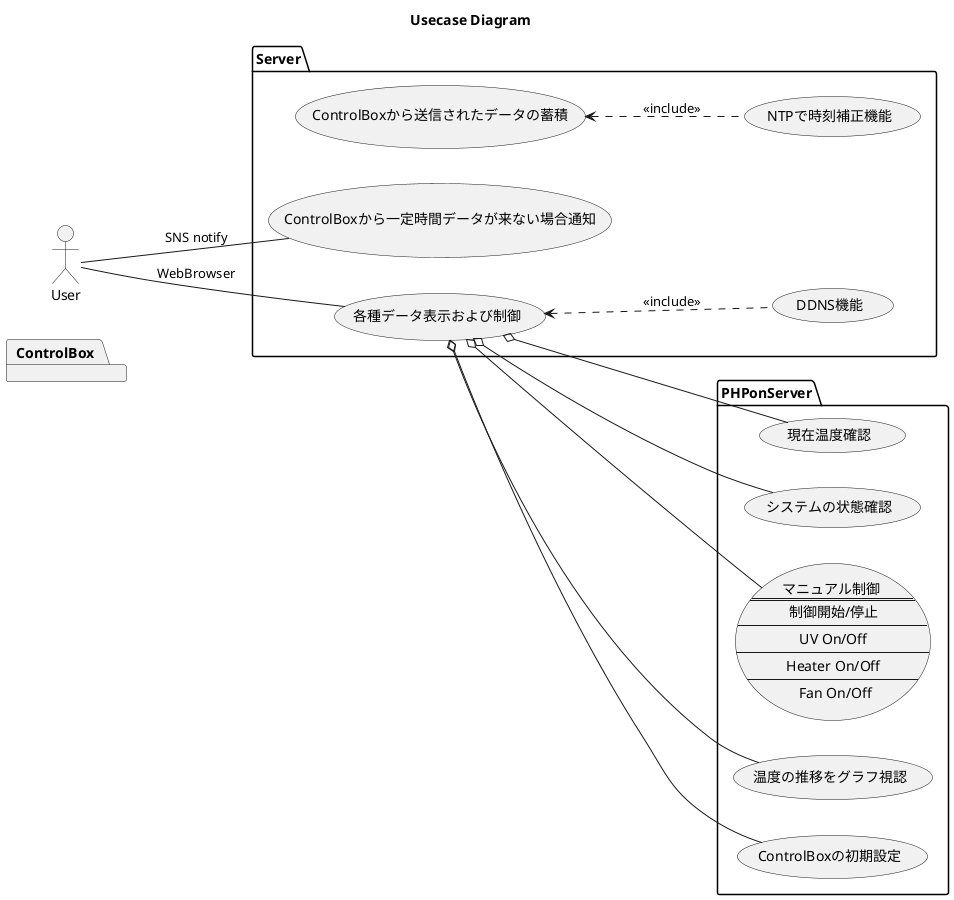 @startuml

title Usecase Diagram

left to right direction

actor User as ActorUser



package ControlBox{
}

package Server{
  usecase "DDNS機能" as UsecaseDDNS
  usecase "NTPで時刻補正機能" as UsecaseNTPTimeCalibration
  usecase "ControlBoxから送信されたデータの蓄積" as UsecaseDataLogging
  usecase "ControlBoxから一定時間データが来ない場合通知" as UsecaseNotifyControlBoxSilent
  usecase "各種データ表示および制御" as UsecaseRemoteControlAndWatch
  
  UsecaseRemoteControlAndWatch <.. UsecaseDDNS : <<include>>
  UsecaseDataLogging <.. UsecaseNTPTimeCalibration : <<include>>
}

package PHPonServer{
  usecase "現在温度確認" as UsecaseGetCurrentTemp
  usecase "システムの状態確認" as UsecaseGetCurrentStatus
  usecase "マニュアル制御 \n==\n 制御開始/停止 \n--\n UV On/Off \n--\n Heater On/Off \n--\n Fan On/Off" as UsecaseFullManualControl
  usecase "温度の推移をグラフ視認" as UsecaseIndicateGraph
  usecase "ControlBoxの初期設定" as UsecaseSetupControlBox
} 

ActorUser -- UsecaseRemoteControlAndWatch : WebBrowser
ActorUser -- UsecaseNotifyControlBoxSilent : SNS notify

UsecaseRemoteControlAndWatch o-- UsecaseGetCurrentTemp
UsecaseRemoteControlAndWatch o-- UsecaseGetCurrentStatus
UsecaseRemoteControlAndWatch o-- UsecaseFullManualControl
UsecaseRemoteControlAndWatch o-- UsecaseIndicateGraph
UsecaseRemoteControlAndWatch o-- UsecaseSetupControlBox
@enduml
